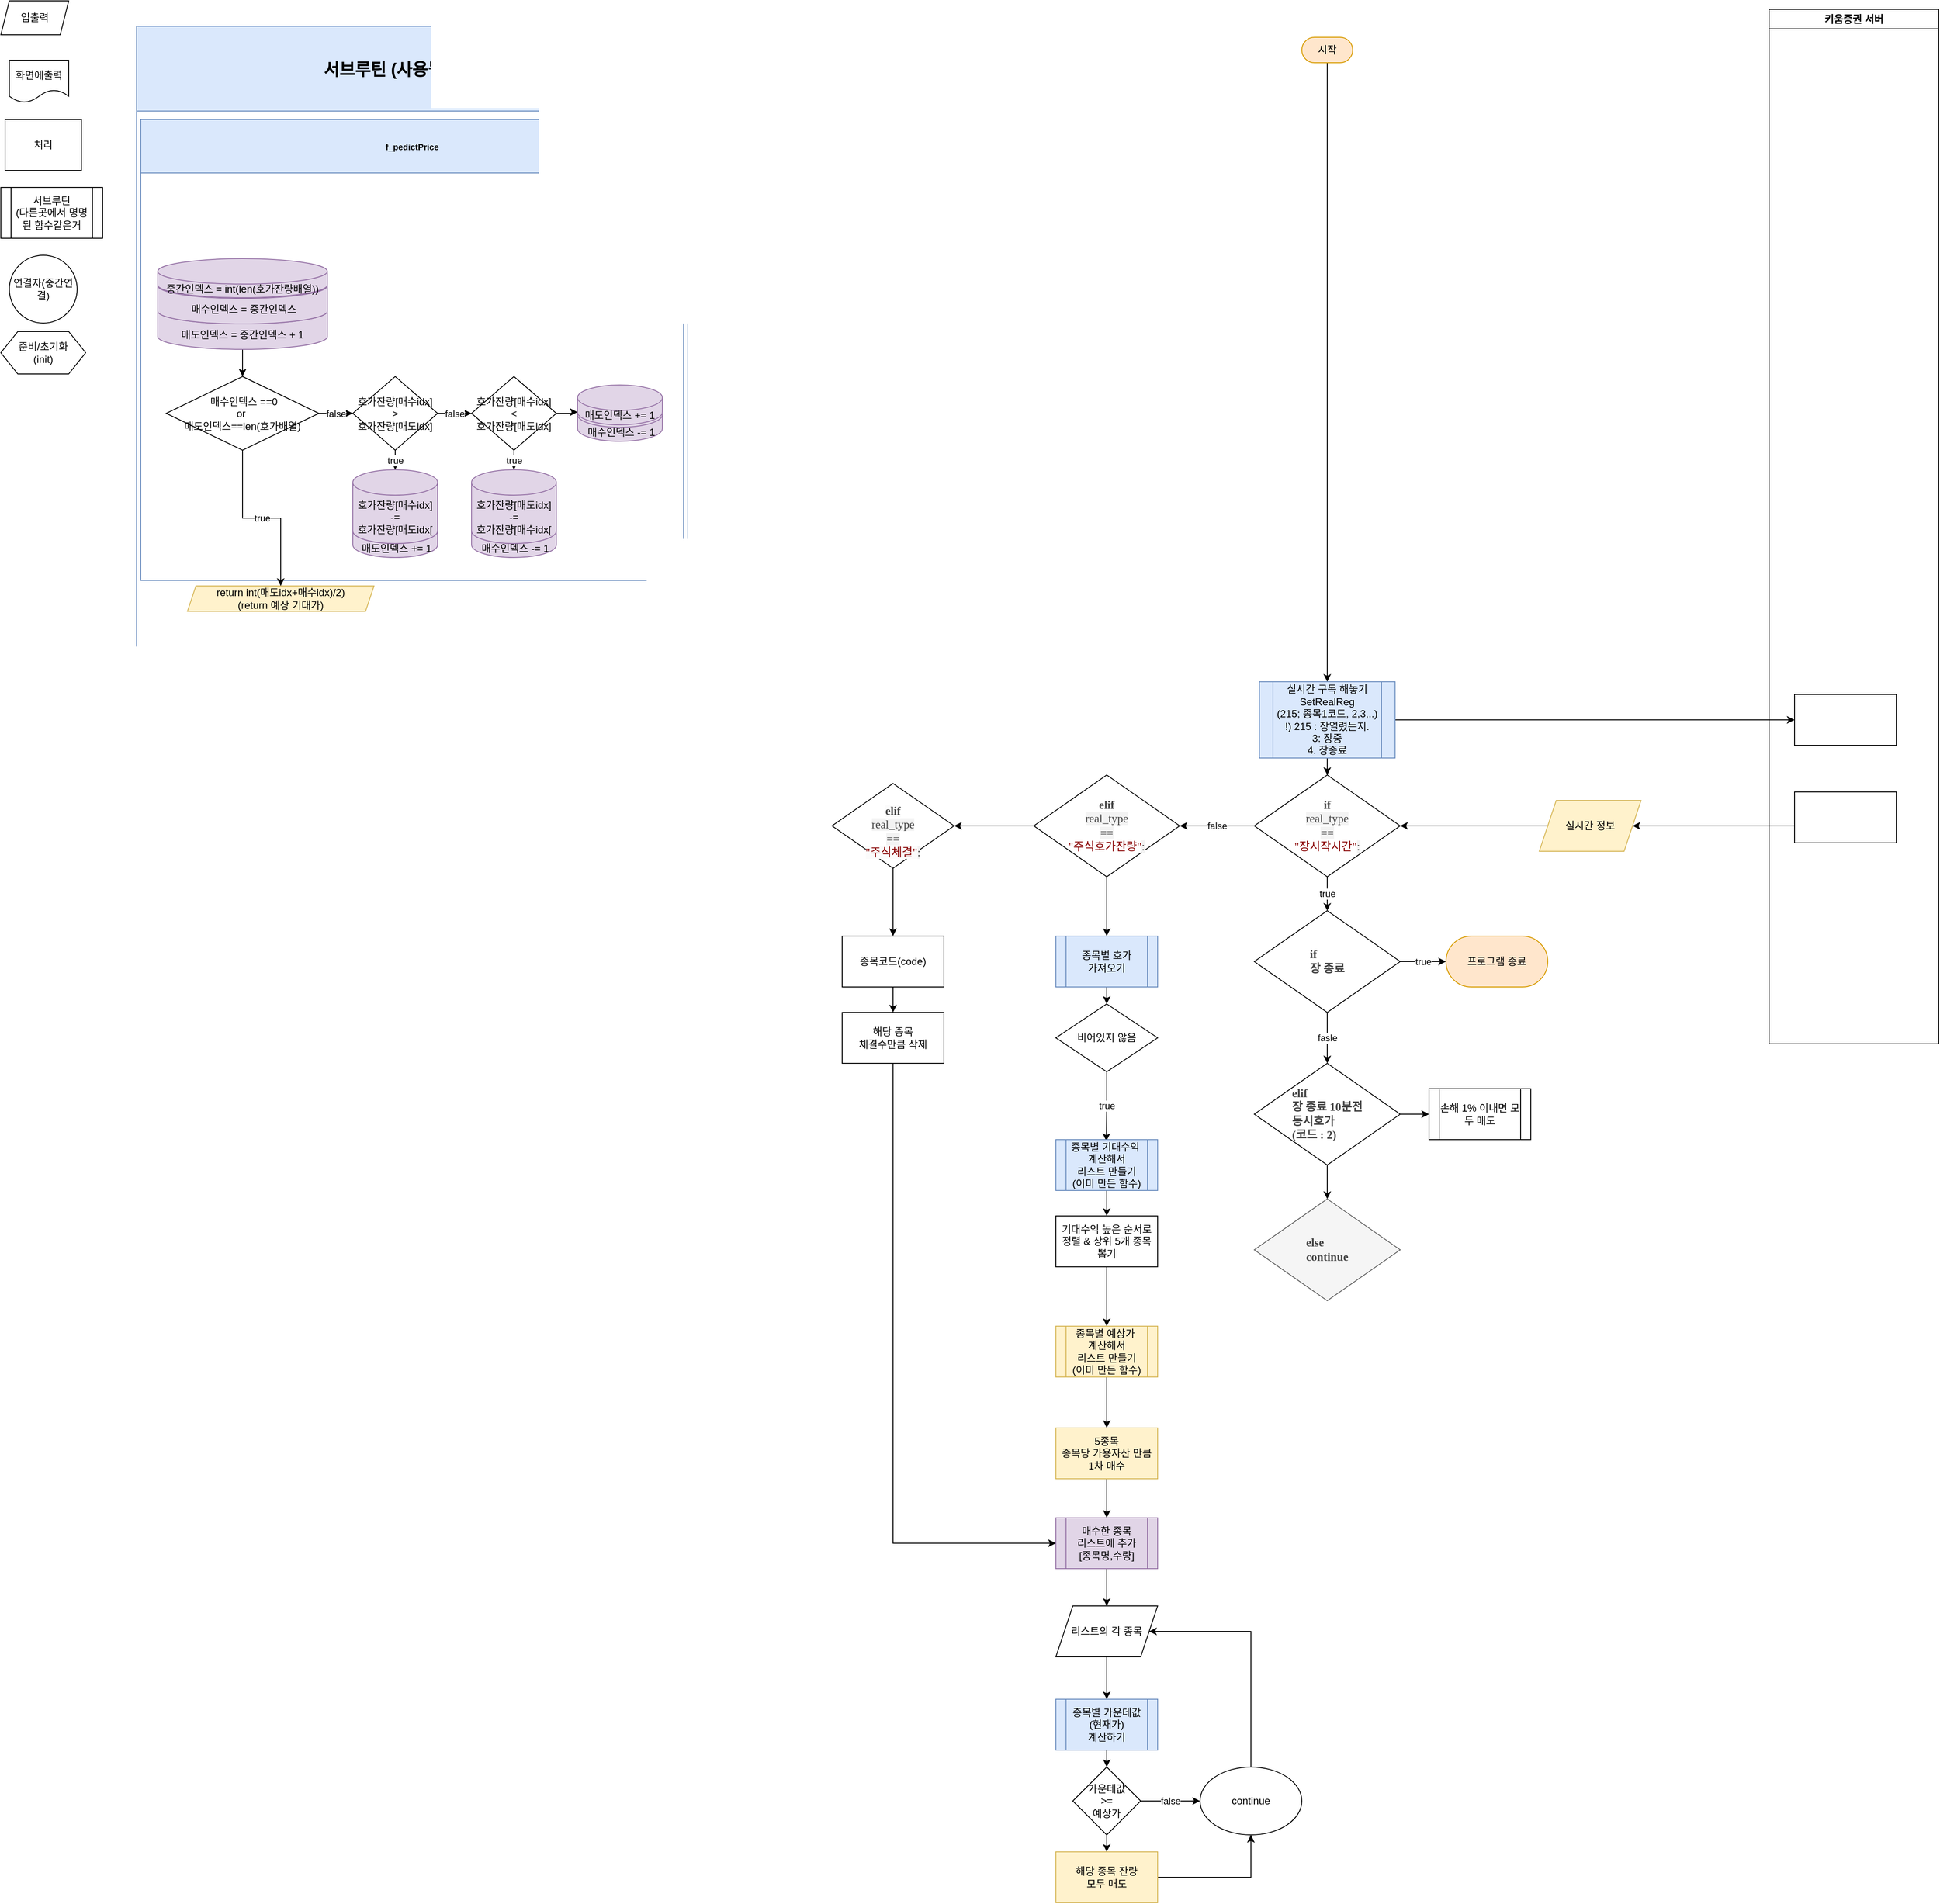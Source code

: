 <mxfile version="21.6.1" type="device">
  <diagram id="YGjR6Hj0XNhJJaSU7bKo" name="페이지-1">
    <mxGraphModel dx="2834" dy="-698" grid="1" gridSize="10" guides="1" tooltips="1" connect="1" arrows="1" fold="1" page="1" pageScale="1" pageWidth="827" pageHeight="1169" math="0" shadow="0">
      <root>
        <mxCell id="0" />
        <mxCell id="1" parent="0" />
        <mxCell id="ONEI5FyIC6HbMwGvxSEx-1" value="&lt;font style=&quot;font-size: 20px;&quot;&gt;서브루틴 (사용될 함수들)&lt;/font&gt;" style="swimlane;whiteSpace=wrap;html=1;startSize=100;fillColor=#dae8fc;strokeColor=#6c8ebf;" parent="1" vertex="1">
          <mxGeometry x="170" y="2390" width="650" height="910" as="geometry" />
        </mxCell>
        <mxCell id="ONEI5FyIC6HbMwGvxSEx-2" value="&lt;font style=&quot;font-size: 10px;&quot;&gt;f_pedictPrice&lt;/font&gt;" style="swimlane;whiteSpace=wrap;html=1;startSize=63;fillColor=#dae8fc;strokeColor=#6c8ebf;" parent="ONEI5FyIC6HbMwGvxSEx-1" vertex="1">
          <mxGeometry x="5" y="110" width="640" height="543.5" as="geometry" />
        </mxCell>
        <mxCell id="ONEI5FyIC6HbMwGvxSEx-3" value="&amp;nbsp;매수인덱스 -= 1" style="shape=cylinder3;whiteSpace=wrap;html=1;boundedLbl=1;backgroundOutline=1;size=15;fillColor=#e1d5e7;strokeColor=#9673a6;" parent="ONEI5FyIC6HbMwGvxSEx-2" vertex="1">
          <mxGeometry x="515" y="333" width="100" height="46.5" as="geometry" />
        </mxCell>
        <mxCell id="ONEI5FyIC6HbMwGvxSEx-4" value="&amp;nbsp;매도인덱스 += 1" style="shape=cylinder3;whiteSpace=wrap;html=1;boundedLbl=1;backgroundOutline=1;size=15;fillColor=#e1d5e7;strokeColor=#9673a6;" parent="ONEI5FyIC6HbMwGvxSEx-2" vertex="1">
          <mxGeometry x="250" y="470" width="100" height="46.5" as="geometry" />
        </mxCell>
        <mxCell id="ONEI5FyIC6HbMwGvxSEx-5" value="호가잔량[매수idx]&lt;br&gt;-=&lt;br&gt;호가잔량[매도idx[" style="shape=cylinder3;whiteSpace=wrap;html=1;boundedLbl=1;backgroundOutline=1;size=15;fillColor=#e1d5e7;strokeColor=#9673a6;" parent="ONEI5FyIC6HbMwGvxSEx-2" vertex="1">
          <mxGeometry x="250" y="413" width="100" height="87" as="geometry" />
        </mxCell>
        <mxCell id="ONEI5FyIC6HbMwGvxSEx-6" style="edgeStyle=orthogonalEdgeStyle;rounded=0;orthogonalLoop=1;jettySize=auto;html=1;" parent="ONEI5FyIC6HbMwGvxSEx-2" source="ONEI5FyIC6HbMwGvxSEx-7" edge="1">
          <mxGeometry relative="1" as="geometry">
            <mxPoint x="120.0" y="303" as="targetPoint" />
          </mxGeometry>
        </mxCell>
        <mxCell id="ONEI5FyIC6HbMwGvxSEx-7" value="매도인덱스 = 중간인덱스 + 1" style="shape=cylinder3;whiteSpace=wrap;html=1;boundedLbl=1;backgroundOutline=1;size=15;fillColor=#e1d5e7;strokeColor=#9673a6;" parent="ONEI5FyIC6HbMwGvxSEx-2" vertex="1">
          <mxGeometry x="20" y="211" width="200" height="60" as="geometry" />
        </mxCell>
        <mxCell id="ONEI5FyIC6HbMwGvxSEx-8" value="&amp;nbsp;매수인덱스 = 중간인덱스" style="shape=cylinder3;whiteSpace=wrap;html=1;boundedLbl=1;backgroundOutline=1;size=15;fillColor=#e1d5e7;strokeColor=#9673a6;" parent="ONEI5FyIC6HbMwGvxSEx-2" vertex="1">
          <mxGeometry x="20" y="181" width="200" height="60" as="geometry" />
        </mxCell>
        <mxCell id="ONEI5FyIC6HbMwGvxSEx-9" value="중간인덱스 = int(len(호가잔량배열))" style="shape=cylinder3;whiteSpace=wrap;html=1;boundedLbl=1;backgroundOutline=1;size=15;fillColor=#e1d5e7;strokeColor=#9673a6;" parent="ONEI5FyIC6HbMwGvxSEx-2" vertex="1">
          <mxGeometry x="20" y="164" width="200" height="46" as="geometry" />
        </mxCell>
        <mxCell id="ONEI5FyIC6HbMwGvxSEx-10" value="false" style="edgeStyle=orthogonalEdgeStyle;rounded=0;orthogonalLoop=1;jettySize=auto;html=1;" parent="ONEI5FyIC6HbMwGvxSEx-2" source="ONEI5FyIC6HbMwGvxSEx-11" target="ONEI5FyIC6HbMwGvxSEx-14" edge="1">
          <mxGeometry relative="1" as="geometry" />
        </mxCell>
        <mxCell id="ONEI5FyIC6HbMwGvxSEx-11" value="&amp;nbsp;매수인덱스 ==0&lt;br&gt;or&amp;nbsp;&lt;br&gt;매도인덱스==len(호가배열)" style="rhombus;whiteSpace=wrap;html=1;" parent="ONEI5FyIC6HbMwGvxSEx-2" vertex="1">
          <mxGeometry x="30" y="303" width="180" height="87" as="geometry" />
        </mxCell>
        <mxCell id="ONEI5FyIC6HbMwGvxSEx-12" value="true" style="edgeStyle=orthogonalEdgeStyle;rounded=0;orthogonalLoop=1;jettySize=auto;html=1;entryX=0.5;entryY=0;entryDx=0;entryDy=0;entryPerimeter=0;" parent="ONEI5FyIC6HbMwGvxSEx-2" target="ONEI5FyIC6HbMwGvxSEx-5" edge="1">
          <mxGeometry relative="1" as="geometry">
            <mxPoint x="300" y="390" as="sourcePoint" />
            <mxPoint x="300" y="483.5" as="targetPoint" />
          </mxGeometry>
        </mxCell>
        <mxCell id="ONEI5FyIC6HbMwGvxSEx-13" value="false" style="edgeStyle=orthogonalEdgeStyle;rounded=0;orthogonalLoop=1;jettySize=auto;html=1;entryX=0;entryY=0.5;entryDx=0;entryDy=0;" parent="ONEI5FyIC6HbMwGvxSEx-2" source="ONEI5FyIC6HbMwGvxSEx-14" target="ONEI5FyIC6HbMwGvxSEx-16" edge="1">
          <mxGeometry relative="1" as="geometry">
            <mxPoint x="380.044" y="346.538" as="targetPoint" />
          </mxGeometry>
        </mxCell>
        <mxCell id="ONEI5FyIC6HbMwGvxSEx-14" value="호가잔량[매수idx]&lt;br&gt;&amp;gt;&lt;br&gt;호가잔량[매도idx]" style="rhombus;whiteSpace=wrap;html=1;" parent="ONEI5FyIC6HbMwGvxSEx-2" vertex="1">
          <mxGeometry x="250" y="303" width="100" height="87" as="geometry" />
        </mxCell>
        <mxCell id="ONEI5FyIC6HbMwGvxSEx-15" value="true" style="edgeStyle=orthogonalEdgeStyle;rounded=0;orthogonalLoop=1;jettySize=auto;html=1;entryX=0.5;entryY=0;entryDx=0;entryDy=0;entryPerimeter=0;" parent="ONEI5FyIC6HbMwGvxSEx-2" source="ONEI5FyIC6HbMwGvxSEx-16" target="ONEI5FyIC6HbMwGvxSEx-18" edge="1">
          <mxGeometry relative="1" as="geometry" />
        </mxCell>
        <mxCell id="ONEI5FyIC6HbMwGvxSEx-16" value="호가잔량[매수idx]&lt;br&gt;&amp;lt;&lt;br&gt;호가잔량[매도idx]" style="rhombus;whiteSpace=wrap;html=1;" parent="ONEI5FyIC6HbMwGvxSEx-2" vertex="1">
          <mxGeometry x="390" y="303" width="100" height="87" as="geometry" />
        </mxCell>
        <mxCell id="ONEI5FyIC6HbMwGvxSEx-17" value="&amp;nbsp;매수인덱스 -= 1" style="shape=cylinder3;whiteSpace=wrap;html=1;boundedLbl=1;backgroundOutline=1;size=15;fillColor=#e1d5e7;strokeColor=#9673a6;" parent="ONEI5FyIC6HbMwGvxSEx-2" vertex="1">
          <mxGeometry x="390" y="470" width="100" height="46.5" as="geometry" />
        </mxCell>
        <mxCell id="ONEI5FyIC6HbMwGvxSEx-18" value="호가잔량[매도idx]&lt;br&gt;-=&lt;br&gt;호가잔량[매수idx[" style="shape=cylinder3;whiteSpace=wrap;html=1;boundedLbl=1;backgroundOutline=1;size=15;fillColor=#e1d5e7;strokeColor=#9673a6;" parent="ONEI5FyIC6HbMwGvxSEx-2" vertex="1">
          <mxGeometry x="390" y="413" width="100" height="87" as="geometry" />
        </mxCell>
        <mxCell id="ONEI5FyIC6HbMwGvxSEx-19" value="매도인덱스 += 1" style="shape=cylinder3;whiteSpace=wrap;html=1;boundedLbl=1;backgroundOutline=1;size=15;fillColor=#e1d5e7;strokeColor=#9673a6;" parent="ONEI5FyIC6HbMwGvxSEx-2" vertex="1">
          <mxGeometry x="515" y="313" width="100" height="47" as="geometry" />
        </mxCell>
        <mxCell id="ONEI5FyIC6HbMwGvxSEx-20" style="edgeStyle=orthogonalEdgeStyle;rounded=0;orthogonalLoop=1;jettySize=auto;html=1;entryX=0;entryY=1;entryDx=0;entryDy=-15;entryPerimeter=0;" parent="ONEI5FyIC6HbMwGvxSEx-2" source="ONEI5FyIC6HbMwGvxSEx-16" target="ONEI5FyIC6HbMwGvxSEx-19" edge="1">
          <mxGeometry relative="1" as="geometry" />
        </mxCell>
        <mxCell id="ONEI5FyIC6HbMwGvxSEx-21" value="return&amp;nbsp;int(매도idx+매수idx)/2)&lt;br&gt;(return 예상 기대가)" style="shape=parallelogram;perimeter=parallelogramPerimeter;whiteSpace=wrap;html=1;fixedSize=1;size=10;fillColor=#fff2cc;strokeColor=#d6b656;" parent="ONEI5FyIC6HbMwGvxSEx-1" vertex="1">
          <mxGeometry x="60" y="660" width="220" height="30" as="geometry" />
        </mxCell>
        <mxCell id="ONEI5FyIC6HbMwGvxSEx-22" value="true" style="edgeStyle=orthogonalEdgeStyle;rounded=0;orthogonalLoop=1;jettySize=auto;html=1;" parent="ONEI5FyIC6HbMwGvxSEx-1" source="ONEI5FyIC6HbMwGvxSEx-11" target="ONEI5FyIC6HbMwGvxSEx-21" edge="1">
          <mxGeometry relative="1" as="geometry">
            <mxPoint x="170.0" y="743" as="targetPoint" />
          </mxGeometry>
        </mxCell>
        <mxCell id="ONEI5FyIC6HbMwGvxSEx-23" value="입출력" style="shape=parallelogram;perimeter=parallelogramPerimeter;whiteSpace=wrap;html=1;fixedSize=1;size=10;" parent="1" vertex="1">
          <mxGeometry x="10" y="2360" width="80" height="40" as="geometry" />
        </mxCell>
        <mxCell id="ONEI5FyIC6HbMwGvxSEx-24" value="화면에출력" style="shape=document;whiteSpace=wrap;html=1;boundedLbl=1;" parent="1" vertex="1">
          <mxGeometry x="20" y="2430" width="70" height="50" as="geometry" />
        </mxCell>
        <mxCell id="ONEI5FyIC6HbMwGvxSEx-25" value="처리" style="rounded=0;whiteSpace=wrap;html=1;" parent="1" vertex="1">
          <mxGeometry x="15" y="2500" width="90" height="60" as="geometry" />
        </mxCell>
        <mxCell id="ONEI5FyIC6HbMwGvxSEx-26" value="서브루틴&lt;br&gt;(다른곳에서 명명된 함수같은거" style="shape=process;whiteSpace=wrap;html=1;backgroundOutline=1;" parent="1" vertex="1">
          <mxGeometry x="10" y="2580" width="120" height="60" as="geometry" />
        </mxCell>
        <mxCell id="ONEI5FyIC6HbMwGvxSEx-27" value="연결자(중간연결)" style="ellipse;whiteSpace=wrap;html=1;aspect=fixed;" parent="1" vertex="1">
          <mxGeometry x="20" y="2660" width="80" height="80" as="geometry" />
        </mxCell>
        <mxCell id="ONEI5FyIC6HbMwGvxSEx-28" value="준비/초기화&lt;br&gt;(init)" style="shape=hexagon;perimeter=hexagonPerimeter2;whiteSpace=wrap;html=1;fixedSize=1;" parent="1" vertex="1">
          <mxGeometry x="10" y="2750" width="100" height="50" as="geometry" />
        </mxCell>
        <mxCell id="zDKP9dz1NQDqdbnWFTVg-3" style="edgeStyle=orthogonalEdgeStyle;rounded=0;orthogonalLoop=1;jettySize=auto;html=1;entryX=0.5;entryY=0;entryDx=0;entryDy=0;" parent="1" source="ONEI5FyIC6HbMwGvxSEx-31" target="ONEI5FyIC6HbMwGvxSEx-58" edge="1">
          <mxGeometry relative="1" as="geometry" />
        </mxCell>
        <mxCell id="ONEI5FyIC6HbMwGvxSEx-31" value="시작" style="rounded=1;whiteSpace=wrap;html=1;arcSize=50;fillColor=#ffe6cc;strokeColor=#d79b00;" parent="1" vertex="1">
          <mxGeometry x="1544" y="2403" width="60" height="30" as="geometry" />
        </mxCell>
        <mxCell id="ONEI5FyIC6HbMwGvxSEx-56" style="edgeStyle=orthogonalEdgeStyle;rounded=0;orthogonalLoop=1;jettySize=auto;html=1;entryX=0.5;entryY=0;entryDx=0;entryDy=0;" parent="1" source="ONEI5FyIC6HbMwGvxSEx-58" target="ONEI5FyIC6HbMwGvxSEx-61" edge="1">
          <mxGeometry relative="1" as="geometry" />
        </mxCell>
        <mxCell id="ONEI5FyIC6HbMwGvxSEx-57" style="edgeStyle=orthogonalEdgeStyle;rounded=0;orthogonalLoop=1;jettySize=auto;html=1;entryX=0;entryY=0.5;entryDx=0;entryDy=0;" parent="1" source="ONEI5FyIC6HbMwGvxSEx-58" target="ONEI5FyIC6HbMwGvxSEx-66" edge="1">
          <mxGeometry relative="1" as="geometry" />
        </mxCell>
        <mxCell id="ONEI5FyIC6HbMwGvxSEx-58" value="실시간 구독 해놓기&lt;br&gt;SetRealReg&lt;br&gt;(215; 종목1코드, 2,3,..)&lt;br&gt;!) 215 : 장열렸는지.&lt;br&gt;3: 장중&lt;br&gt;4. 장종료" style="shape=process;whiteSpace=wrap;html=1;backgroundOutline=1;fillColor=#dae8fc;strokeColor=#6c8ebf;" parent="1" vertex="1">
          <mxGeometry x="1494" y="3163" width="160" height="90" as="geometry" />
        </mxCell>
        <mxCell id="ONEI5FyIC6HbMwGvxSEx-59" value="false" style="edgeStyle=orthogonalEdgeStyle;rounded=0;orthogonalLoop=1;jettySize=auto;html=1;" parent="1" source="ONEI5FyIC6HbMwGvxSEx-61" target="ONEI5FyIC6HbMwGvxSEx-64" edge="1">
          <mxGeometry relative="1" as="geometry">
            <mxPoint x="1574" y="3453" as="targetPoint" />
          </mxGeometry>
        </mxCell>
        <mxCell id="ONEI5FyIC6HbMwGvxSEx-60" value="true" style="edgeStyle=orthogonalEdgeStyle;rounded=0;orthogonalLoop=1;jettySize=auto;html=1;" parent="1" source="ONEI5FyIC6HbMwGvxSEx-61" target="ONEI5FyIC6HbMwGvxSEx-79" edge="1">
          <mxGeometry relative="1" as="geometry">
            <mxPoint x="1574.0" y="3463" as="targetPoint" />
          </mxGeometry>
        </mxCell>
        <mxCell id="ONEI5FyIC6HbMwGvxSEx-61" value=" &lt;span style=&quot;box-sizing: border-box; font-size: 13.6px; font-weight: 700; color: rgb(68, 68, 68); font-family: &amp;quot;SF Mono&amp;quot;, Consolas, Menlo; font-variant-ligatures: common-ligatures; text-align: start;&quot; class=&quot;hljs-keyword&quot;&gt;if&lt;/span&gt;&lt;span style=&quot;color: rgb(68, 68, 68); font-family: &amp;quot;SF Mono&amp;quot;, Consolas, Menlo; font-size: 13.6px; font-variant-ligatures: common-ligatures; text-align: start; background-color: rgb(243, 243, 243);&quot;&gt; &lt;br&gt;real_type &lt;br&gt;== &lt;br&gt;&lt;/span&gt;&lt;span style=&quot;box-sizing: border-box; font-size: 13.6px; color: rgb(136, 0, 0); font-family: &amp;quot;SF Mono&amp;quot;, Consolas, Menlo; font-variant-ligatures: common-ligatures; text-align: start;&quot; class=&quot;hljs-string&quot;&gt;&quot;장시작시간&quot;&lt;/span&gt;&lt;span style=&quot;color: rgb(68, 68, 68); font-family: &amp;quot;SF Mono&amp;quot;, Consolas, Menlo; font-size: 13.6px; font-variant-ligatures: common-ligatures; text-align: start; background-color: rgb(243, 243, 243);&quot;&gt;:&lt;/span&gt;" style="rhombus;whiteSpace=wrap;html=1;" parent="1" vertex="1">
          <mxGeometry x="1488" y="3273" width="172" height="120" as="geometry" />
        </mxCell>
        <mxCell id="ONEI5FyIC6HbMwGvxSEx-62" style="edgeStyle=orthogonalEdgeStyle;rounded=0;orthogonalLoop=1;jettySize=auto;html=1;" parent="1" source="ONEI5FyIC6HbMwGvxSEx-64" target="ONEI5FyIC6HbMwGvxSEx-72" edge="1">
          <mxGeometry relative="1" as="geometry">
            <mxPoint x="1314.0" y="3463" as="targetPoint" />
          </mxGeometry>
        </mxCell>
        <mxCell id="ONEI5FyIC6HbMwGvxSEx-63" value="" style="edgeStyle=orthogonalEdgeStyle;rounded=0;orthogonalLoop=1;jettySize=auto;html=1;" parent="1" source="ONEI5FyIC6HbMwGvxSEx-64" target="ONEI5FyIC6HbMwGvxSEx-93" edge="1">
          <mxGeometry relative="1" as="geometry" />
        </mxCell>
        <mxCell id="ONEI5FyIC6HbMwGvxSEx-64" value=" &lt;span style=&quot;box-sizing: border-box; font-size: 13.6px; font-weight: 700; color: rgb(68, 68, 68); font-family: &amp;quot;SF Mono&amp;quot;, Consolas, Menlo; font-variant-ligatures: common-ligatures; text-align: start;&quot; class=&quot;hljs-keyword&quot;&gt;elif&lt;/span&gt;&lt;span style=&quot;color: rgb(68, 68, 68); font-family: &amp;quot;SF Mono&amp;quot;, Consolas, Menlo; font-size: 13.6px; font-variant-ligatures: common-ligatures; text-align: start; background-color: rgb(243, 243, 243);&quot;&gt; &lt;br&gt;real_type &lt;br&gt;== &lt;br&gt;&lt;/span&gt;&lt;span style=&quot;box-sizing: border-box; font-size: 13.6px; color: rgb(136, 0, 0); font-family: &amp;quot;SF Mono&amp;quot;, Consolas, Menlo; font-variant-ligatures: common-ligatures; text-align: start;&quot; class=&quot;hljs-string&quot;&gt;&quot;주식호가잔량&quot;&lt;/span&gt;&lt;span style=&quot;color: rgb(68, 68, 68); font-family: &amp;quot;SF Mono&amp;quot;, Consolas, Menlo; font-size: 13.6px; font-variant-ligatures: common-ligatures; text-align: start; background-color: rgb(243, 243, 243);&quot;&gt;:&lt;/span&gt;" style="rhombus;whiteSpace=wrap;html=1;" parent="1" vertex="1">
          <mxGeometry x="1228" y="3273" width="172" height="120" as="geometry" />
        </mxCell>
        <mxCell id="ONEI5FyIC6HbMwGvxSEx-65" value="키움증권 서버" style="swimlane;whiteSpace=wrap;html=1;" parent="1" vertex="1">
          <mxGeometry x="2095" y="2370" width="200" height="1220" as="geometry" />
        </mxCell>
        <mxCell id="ONEI5FyIC6HbMwGvxSEx-66" value="" style="rounded=0;whiteSpace=wrap;html=1;" parent="ONEI5FyIC6HbMwGvxSEx-65" vertex="1">
          <mxGeometry x="30" y="808" width="120" height="60" as="geometry" />
        </mxCell>
        <mxCell id="ONEI5FyIC6HbMwGvxSEx-67" value="" style="rounded=0;whiteSpace=wrap;html=1;" parent="ONEI5FyIC6HbMwGvxSEx-65" vertex="1">
          <mxGeometry x="30" y="923" width="120" height="60" as="geometry" />
        </mxCell>
        <mxCell id="ONEI5FyIC6HbMwGvxSEx-68" style="edgeStyle=orthogonalEdgeStyle;rounded=0;orthogonalLoop=1;jettySize=auto;html=1;" parent="1" source="ONEI5FyIC6HbMwGvxSEx-69" target="ONEI5FyIC6HbMwGvxSEx-61" edge="1">
          <mxGeometry relative="1" as="geometry" />
        </mxCell>
        <mxCell id="ONEI5FyIC6HbMwGvxSEx-69" value="실시간 정보" style="shape=parallelogram;perimeter=parallelogramPerimeter;whiteSpace=wrap;html=1;fixedSize=1;fillColor=#fff2cc;strokeColor=#d6b656;" parent="1" vertex="1">
          <mxGeometry x="1824" y="3303" width="120" height="60" as="geometry" />
        </mxCell>
        <mxCell id="ONEI5FyIC6HbMwGvxSEx-70" style="edgeStyle=orthogonalEdgeStyle;rounded=0;orthogonalLoop=1;jettySize=auto;html=1;entryX=1;entryY=0.5;entryDx=0;entryDy=0;" parent="1" source="ONEI5FyIC6HbMwGvxSEx-67" target="ONEI5FyIC6HbMwGvxSEx-69" edge="1">
          <mxGeometry relative="1" as="geometry">
            <Array as="points">
              <mxPoint x="1984" y="3333" />
              <mxPoint x="1984" y="3333" />
            </Array>
          </mxGeometry>
        </mxCell>
        <mxCell id="ONEI5FyIC6HbMwGvxSEx-71" style="edgeStyle=orthogonalEdgeStyle;rounded=0;orthogonalLoop=1;jettySize=auto;html=1;" parent="1" source="ONEI5FyIC6HbMwGvxSEx-72" target="ONEI5FyIC6HbMwGvxSEx-74" edge="1">
          <mxGeometry relative="1" as="geometry">
            <mxPoint x="1314.0" y="3573" as="targetPoint" />
          </mxGeometry>
        </mxCell>
        <mxCell id="ONEI5FyIC6HbMwGvxSEx-72" value="종목별 호가 &lt;br&gt;가져오기" style="shape=process;whiteSpace=wrap;html=1;backgroundOutline=1;fillColor=#dae8fc;strokeColor=#6c8ebf;" parent="1" vertex="1">
          <mxGeometry x="1254" y="3463" width="120" height="60" as="geometry" />
        </mxCell>
        <mxCell id="ONEI5FyIC6HbMwGvxSEx-73" value="true" style="edgeStyle=orthogonalEdgeStyle;rounded=0;orthogonalLoop=1;jettySize=auto;html=1;entryX=0.496;entryY=0.03;entryDx=0;entryDy=0;entryPerimeter=0;" parent="1" source="ONEI5FyIC6HbMwGvxSEx-74" target="ONEI5FyIC6HbMwGvxSEx-76" edge="1">
          <mxGeometry relative="1" as="geometry">
            <mxPoint x="1314" y="3693" as="targetPoint" />
          </mxGeometry>
        </mxCell>
        <mxCell id="ONEI5FyIC6HbMwGvxSEx-74" value="비어있지 않음" style="rhombus;whiteSpace=wrap;html=1;" parent="1" vertex="1">
          <mxGeometry x="1254" y="3543" width="120" height="80" as="geometry" />
        </mxCell>
        <mxCell id="ONEI5FyIC6HbMwGvxSEx-75" value="" style="edgeStyle=orthogonalEdgeStyle;rounded=0;orthogonalLoop=1;jettySize=auto;html=1;" parent="1" source="ONEI5FyIC6HbMwGvxSEx-76" target="ONEI5FyIC6HbMwGvxSEx-85" edge="1">
          <mxGeometry relative="1" as="geometry" />
        </mxCell>
        <mxCell id="ONEI5FyIC6HbMwGvxSEx-76" value="종목별 기대수익&amp;nbsp;&lt;br&gt;계산해서&lt;br&gt;리스트 만들기&lt;br&gt;(이미 만든 함수)" style="shape=process;whiteSpace=wrap;html=1;backgroundOutline=1;fillColor=#dae8fc;strokeColor=#6c8ebf;" parent="1" vertex="1">
          <mxGeometry x="1254" y="3703" width="120" height="60" as="geometry" />
        </mxCell>
        <mxCell id="ONEI5FyIC6HbMwGvxSEx-77" value="fasle" style="edgeStyle=orthogonalEdgeStyle;rounded=0;orthogonalLoop=1;jettySize=auto;html=1;entryX=0.5;entryY=0;entryDx=0;entryDy=0;" parent="1" source="ONEI5FyIC6HbMwGvxSEx-79" target="ONEI5FyIC6HbMwGvxSEx-82" edge="1">
          <mxGeometry x="-0.01" relative="1" as="geometry">
            <mxPoint x="1574.0" y="3603" as="targetPoint" />
            <mxPoint as="offset" />
          </mxGeometry>
        </mxCell>
        <mxCell id="ONEI5FyIC6HbMwGvxSEx-78" value="true" style="edgeStyle=orthogonalEdgeStyle;rounded=0;orthogonalLoop=1;jettySize=auto;html=1;" parent="1" source="ONEI5FyIC6HbMwGvxSEx-79" target="ONEI5FyIC6HbMwGvxSEx-105" edge="1">
          <mxGeometry relative="1" as="geometry">
            <mxPoint x="1694" y="3493.029" as="targetPoint" />
          </mxGeometry>
        </mxCell>
        <mxCell id="ONEI5FyIC6HbMwGvxSEx-79" value="&lt;div style=&quot;text-align: start;&quot;&gt;&lt;span style=&quot;background-color: initial; font-size: 13.6px; font-variant-ligatures: common-ligatures;&quot;&gt;&lt;font face=&quot;SF Mono, Consolas, Menlo&quot; color=&quot;#444444&quot;&gt;&lt;b&gt;if&lt;/b&gt;&lt;/font&gt;&lt;/span&gt;&lt;/div&gt;&lt;div style=&quot;text-align: start;&quot;&gt;&lt;span style=&quot;background-color: initial; font-size: 13.6px; font-variant-ligatures: common-ligatures;&quot;&gt;&lt;font face=&quot;SF Mono, Consolas, Menlo&quot; color=&quot;#444444&quot;&gt;&lt;b&gt;장 종료&lt;/b&gt;&lt;/font&gt;&lt;/span&gt;&lt;/div&gt;" style="rhombus;whiteSpace=wrap;html=1;" parent="1" vertex="1">
          <mxGeometry x="1488" y="3433" width="172" height="120" as="geometry" />
        </mxCell>
        <mxCell id="ONEI5FyIC6HbMwGvxSEx-80" value="" style="edgeStyle=orthogonalEdgeStyle;rounded=0;orthogonalLoop=1;jettySize=auto;html=1;" parent="1" source="ONEI5FyIC6HbMwGvxSEx-82" target="ONEI5FyIC6HbMwGvxSEx-83" edge="1">
          <mxGeometry relative="1" as="geometry" />
        </mxCell>
        <mxCell id="ONEI5FyIC6HbMwGvxSEx-81" style="edgeStyle=orthogonalEdgeStyle;rounded=0;orthogonalLoop=1;jettySize=auto;html=1;entryX=0.5;entryY=0;entryDx=0;entryDy=0;" parent="1" source="ONEI5FyIC6HbMwGvxSEx-82" target="ONEI5FyIC6HbMwGvxSEx-110" edge="1">
          <mxGeometry relative="1" as="geometry" />
        </mxCell>
        <mxCell id="ONEI5FyIC6HbMwGvxSEx-82" value="&lt;div style=&quot;text-align: start;&quot;&gt;&lt;font face=&quot;SF Mono, Consolas, Menlo&quot; color=&quot;#444444&quot;&gt;&lt;span style=&quot;font-size: 13.6px; font-variant-ligatures: common-ligatures;&quot;&gt;&lt;b&gt;elif&lt;/b&gt;&lt;/span&gt;&lt;/font&gt;&lt;/div&gt;&lt;div style=&quot;text-align: start;&quot;&gt;&lt;span style=&quot;background-color: initial; font-size: 13.6px; font-variant-ligatures: common-ligatures;&quot;&gt;&lt;font face=&quot;SF Mono, Consolas, Menlo&quot; color=&quot;#444444&quot;&gt;&lt;b&gt;장 종료 10분전&lt;/b&gt;&lt;/font&gt;&lt;/span&gt;&lt;/div&gt;&lt;div style=&quot;text-align: start;&quot;&gt;&lt;span style=&quot;background-color: initial; font-size: 13.6px; font-variant-ligatures: common-ligatures;&quot;&gt;&lt;font face=&quot;SF Mono, Consolas, Menlo&quot; color=&quot;#444444&quot;&gt;&lt;b&gt;동시호가&lt;/b&gt;&lt;/font&gt;&lt;/span&gt;&lt;/div&gt;&lt;div style=&quot;text-align: start;&quot;&gt;&lt;span style=&quot;background-color: initial; font-size: 13.6px; font-variant-ligatures: common-ligatures;&quot;&gt;&lt;font face=&quot;SF Mono, Consolas, Menlo&quot; color=&quot;#444444&quot;&gt;&lt;b&gt;(코드 : 2)&lt;/b&gt;&lt;/font&gt;&lt;/span&gt;&lt;/div&gt;" style="rhombus;whiteSpace=wrap;html=1;" parent="1" vertex="1">
          <mxGeometry x="1488" y="3613" width="172" height="120" as="geometry" />
        </mxCell>
        <mxCell id="ONEI5FyIC6HbMwGvxSEx-83" value="손해 1% 이내면 모두 매도" style="shape=process;whiteSpace=wrap;html=1;backgroundOutline=1;" parent="1" vertex="1">
          <mxGeometry x="1694" y="3643" width="120" height="60" as="geometry" />
        </mxCell>
        <mxCell id="ONEI5FyIC6HbMwGvxSEx-84" style="edgeStyle=orthogonalEdgeStyle;rounded=0;orthogonalLoop=1;jettySize=auto;html=1;entryX=0.5;entryY=0;entryDx=0;entryDy=0;" parent="1" source="ONEI5FyIC6HbMwGvxSEx-85" target="ONEI5FyIC6HbMwGvxSEx-87" edge="1">
          <mxGeometry relative="1" as="geometry">
            <mxPoint x="1054" y="3713" as="targetPoint" />
            <Array as="points" />
          </mxGeometry>
        </mxCell>
        <mxCell id="ONEI5FyIC6HbMwGvxSEx-85" value="기대수익 높은 순서로&lt;br&gt;정렬 &amp;amp; 상위 5개 종목 뽑기" style="whiteSpace=wrap;html=1;" parent="1" vertex="1">
          <mxGeometry x="1254" y="3793" width="120" height="60" as="geometry" />
        </mxCell>
        <mxCell id="ONEI5FyIC6HbMwGvxSEx-86" style="edgeStyle=orthogonalEdgeStyle;rounded=0;orthogonalLoop=1;jettySize=auto;html=1;entryX=0.5;entryY=0;entryDx=0;entryDy=0;" parent="1" source="ONEI5FyIC6HbMwGvxSEx-87" target="ONEI5FyIC6HbMwGvxSEx-89" edge="1">
          <mxGeometry relative="1" as="geometry">
            <mxPoint x="1014" y="3643" as="targetPoint" />
            <Array as="points" />
          </mxGeometry>
        </mxCell>
        <mxCell id="ONEI5FyIC6HbMwGvxSEx-87" value="종목별 예상가&amp;nbsp;&lt;br&gt;계산해서&lt;br&gt;리스트 만들기&lt;br&gt;(이미 만든 함수)" style="shape=process;whiteSpace=wrap;html=1;backgroundOutline=1;fillColor=#fff2cc;strokeColor=#d6b656;" parent="1" vertex="1">
          <mxGeometry x="1254" y="3923" width="120" height="60" as="geometry" />
        </mxCell>
        <mxCell id="ONEI5FyIC6HbMwGvxSEx-88" style="edgeStyle=orthogonalEdgeStyle;rounded=0;orthogonalLoop=1;jettySize=auto;html=1;entryX=0.5;entryY=0;entryDx=0;entryDy=0;" parent="1" source="ONEI5FyIC6HbMwGvxSEx-89" target="ONEI5FyIC6HbMwGvxSEx-91" edge="1">
          <mxGeometry relative="1" as="geometry">
            <mxPoint x="1004" y="3533" as="targetPoint" />
          </mxGeometry>
        </mxCell>
        <mxCell id="ONEI5FyIC6HbMwGvxSEx-89" value="5종목&lt;br&gt;종목당 가용자산 만큼&lt;br&gt;1차 매수" style="rounded=0;whiteSpace=wrap;html=1;fillColor=#fff2cc;strokeColor=#d6b656;" parent="1" vertex="1">
          <mxGeometry x="1254" y="4043" width="120" height="60" as="geometry" />
        </mxCell>
        <mxCell id="ONEI5FyIC6HbMwGvxSEx-90" style="edgeStyle=orthogonalEdgeStyle;rounded=0;orthogonalLoop=1;jettySize=auto;html=1;" parent="1" source="ONEI5FyIC6HbMwGvxSEx-91" target="ONEI5FyIC6HbMwGvxSEx-107" edge="1">
          <mxGeometry relative="1" as="geometry">
            <mxPoint x="1314.0" y="4273" as="targetPoint" />
          </mxGeometry>
        </mxCell>
        <mxCell id="ONEI5FyIC6HbMwGvxSEx-91" value="매수한 종목 &lt;br&gt;리스트에 추가&lt;br&gt;[종목명,수량]" style="shape=process;whiteSpace=wrap;html=1;backgroundOutline=1;fillColor=#e1d5e7;strokeColor=#9673a6;" parent="1" vertex="1">
          <mxGeometry x="1254" y="4149" width="120" height="60" as="geometry" />
        </mxCell>
        <mxCell id="ONEI5FyIC6HbMwGvxSEx-92" style="edgeStyle=orthogonalEdgeStyle;rounded=0;orthogonalLoop=1;jettySize=auto;html=1;" parent="1" source="ONEI5FyIC6HbMwGvxSEx-93" edge="1">
          <mxGeometry relative="1" as="geometry">
            <mxPoint x="1062" y="3463" as="targetPoint" />
          </mxGeometry>
        </mxCell>
        <mxCell id="ONEI5FyIC6HbMwGvxSEx-93" value="&lt;br&gt;&lt;span style=&quot;border-color: var(--border-color); font-style: normal; font-variant-caps: normal; letter-spacing: normal; orphans: 2; text-indent: 0px; text-transform: none; widows: 2; word-spacing: 0px; -webkit-text-stroke-width: 0px; background-color: rgb(251, 251, 251); text-decoration-thickness: initial; text-decoration-style: initial; text-decoration-color: initial; box-sizing: border-box; font-size: 13.6px; font-weight: 700; color: rgb(68, 68, 68); font-family: &amp;quot;SF Mono&amp;quot;, Consolas, Menlo; font-variant-ligatures: common-ligatures; text-align: start;&quot; class=&quot;hljs-keyword&quot;&gt;elif&lt;/span&gt;&lt;span style=&quot;border-color: var(--border-color); font-style: normal; font-variant-caps: normal; font-weight: 400; letter-spacing: normal; orphans: 2; text-indent: 0px; text-transform: none; widows: 2; word-spacing: 0px; -webkit-text-stroke-width: 0px; text-decoration-thickness: initial; text-decoration-style: initial; text-decoration-color: initial; color: rgb(68, 68, 68); font-family: &amp;quot;SF Mono&amp;quot;, Consolas, Menlo; font-size: 13.6px; font-variant-ligatures: common-ligatures; text-align: start; background-color: rgb(243, 243, 243);&quot;&gt;&lt;br style=&quot;border-color: var(--border-color);&quot;&gt;real_type&lt;br style=&quot;border-color: var(--border-color);&quot;&gt;==&lt;br style=&quot;border-color: var(--border-color);&quot;&gt;&lt;/span&gt;&lt;span style=&quot;border-color: var(--border-color); font-style: normal; font-variant-caps: normal; font-weight: 400; letter-spacing: normal; orphans: 2; text-indent: 0px; text-transform: none; widows: 2; word-spacing: 0px; -webkit-text-stroke-width: 0px; background-color: rgb(251, 251, 251); text-decoration-thickness: initial; text-decoration-style: initial; text-decoration-color: initial; box-sizing: border-box; font-size: 13.6px; color: rgb(136, 0, 0); font-family: &amp;quot;SF Mono&amp;quot;, Consolas, Menlo; font-variant-ligatures: common-ligatures; text-align: start;&quot; class=&quot;hljs-string&quot;&gt;&quot;주식체결&quot;&lt;/span&gt;&lt;span style=&quot;border-color: var(--border-color); font-style: normal; font-variant-caps: normal; font-weight: 400; letter-spacing: normal; orphans: 2; text-indent: 0px; text-transform: none; widows: 2; word-spacing: 0px; -webkit-text-stroke-width: 0px; text-decoration-thickness: initial; text-decoration-style: initial; text-decoration-color: initial; color: rgb(68, 68, 68); font-family: &amp;quot;SF Mono&amp;quot;, Consolas, Menlo; font-size: 13.6px; font-variant-ligatures: common-ligatures; text-align: start; background-color: rgb(243, 243, 243);&quot;&gt;:&lt;/span&gt;&lt;br&gt;" style="rhombus;whiteSpace=wrap;html=1;" parent="1" vertex="1">
          <mxGeometry x="990" y="3283" width="144" height="100" as="geometry" />
        </mxCell>
        <mxCell id="ONEI5FyIC6HbMwGvxSEx-94" style="edgeStyle=orthogonalEdgeStyle;rounded=0;orthogonalLoop=1;jettySize=auto;html=1;entryX=0.5;entryY=0;entryDx=0;entryDy=0;" parent="1" source="ONEI5FyIC6HbMwGvxSEx-95" target="ONEI5FyIC6HbMwGvxSEx-97" edge="1">
          <mxGeometry relative="1" as="geometry">
            <mxPoint x="1062" y="3623.0" as="targetPoint" />
          </mxGeometry>
        </mxCell>
        <mxCell id="ONEI5FyIC6HbMwGvxSEx-95" value="종목코드(code)" style="rounded=0;whiteSpace=wrap;html=1;" parent="1" vertex="1">
          <mxGeometry x="1002" y="3463" width="120" height="60" as="geometry" />
        </mxCell>
        <mxCell id="ONEI5FyIC6HbMwGvxSEx-96" style="edgeStyle=orthogonalEdgeStyle;rounded=0;orthogonalLoop=1;jettySize=auto;html=1;entryX=0;entryY=0.5;entryDx=0;entryDy=0;" parent="1" source="ONEI5FyIC6HbMwGvxSEx-97" target="ONEI5FyIC6HbMwGvxSEx-91" edge="1">
          <mxGeometry relative="1" as="geometry">
            <Array as="points">
              <mxPoint x="1062" y="4179" />
            </Array>
          </mxGeometry>
        </mxCell>
        <mxCell id="ONEI5FyIC6HbMwGvxSEx-97" value="해당 종목&lt;br&gt;체결수만큼 삭제" style="rounded=0;whiteSpace=wrap;html=1;" parent="1" vertex="1">
          <mxGeometry x="1002" y="3553" width="120" height="60" as="geometry" />
        </mxCell>
        <mxCell id="ONEI5FyIC6HbMwGvxSEx-98" style="edgeStyle=orthogonalEdgeStyle;rounded=0;orthogonalLoop=1;jettySize=auto;html=1;" parent="1" source="ONEI5FyIC6HbMwGvxSEx-99" target="ONEI5FyIC6HbMwGvxSEx-102" edge="1">
          <mxGeometry relative="1" as="geometry">
            <mxPoint x="1314" y="4393" as="targetPoint" />
          </mxGeometry>
        </mxCell>
        <mxCell id="ONEI5FyIC6HbMwGvxSEx-99" value="종목별 가운데값(현재가)&lt;br&gt;계산하기" style="shape=process;whiteSpace=wrap;html=1;backgroundOutline=1;fillColor=#dae8fc;strokeColor=#6c8ebf;" parent="1" vertex="1">
          <mxGeometry x="1254" y="4363" width="120" height="60" as="geometry" />
        </mxCell>
        <mxCell id="ONEI5FyIC6HbMwGvxSEx-100" style="edgeStyle=orthogonalEdgeStyle;rounded=0;orthogonalLoop=1;jettySize=auto;html=1;entryX=0.5;entryY=0;entryDx=0;entryDy=0;" parent="1" source="ONEI5FyIC6HbMwGvxSEx-102" target="ONEI5FyIC6HbMwGvxSEx-104" edge="1">
          <mxGeometry relative="1" as="geometry">
            <mxPoint x="1314" y="4503" as="targetPoint" />
            <Array as="points" />
          </mxGeometry>
        </mxCell>
        <mxCell id="ONEI5FyIC6HbMwGvxSEx-101" value="false" style="edgeStyle=orthogonalEdgeStyle;rounded=0;orthogonalLoop=1;jettySize=auto;html=1;entryX=0;entryY=0.5;entryDx=0;entryDy=0;" parent="1" source="ONEI5FyIC6HbMwGvxSEx-102" target="ONEI5FyIC6HbMwGvxSEx-109" edge="1">
          <mxGeometry relative="1" as="geometry">
            <mxPoint x="1424.0" y="4483" as="targetPoint" />
          </mxGeometry>
        </mxCell>
        <mxCell id="ONEI5FyIC6HbMwGvxSEx-102" value="가운데값&lt;br&gt;&amp;gt;=&lt;br&gt;예상가" style="rhombus;whiteSpace=wrap;html=1;" parent="1" vertex="1">
          <mxGeometry x="1274" y="4443" width="80" height="80" as="geometry" />
        </mxCell>
        <mxCell id="ONEI5FyIC6HbMwGvxSEx-103" style="edgeStyle=orthogonalEdgeStyle;rounded=0;orthogonalLoop=1;jettySize=auto;html=1;" parent="1" source="ONEI5FyIC6HbMwGvxSEx-104" target="ONEI5FyIC6HbMwGvxSEx-109" edge="1">
          <mxGeometry relative="1" as="geometry">
            <mxPoint x="1484.0" y="4493" as="targetPoint" />
          </mxGeometry>
        </mxCell>
        <mxCell id="ONEI5FyIC6HbMwGvxSEx-104" value="해당 종목 잔량&lt;br&gt;모두 매도" style="whiteSpace=wrap;html=1;fillColor=#fff2cc;strokeColor=#d6b656;" parent="1" vertex="1">
          <mxGeometry x="1254" y="4543" width="120" height="60" as="geometry" />
        </mxCell>
        <mxCell id="ONEI5FyIC6HbMwGvxSEx-105" value="프로그램 종료" style="rounded=1;whiteSpace=wrap;html=1;arcSize=50;fillColor=#ffe6cc;strokeColor=#d79b00;" parent="1" vertex="1">
          <mxGeometry x="1714" y="3463" width="120" height="60" as="geometry" />
        </mxCell>
        <mxCell id="ONEI5FyIC6HbMwGvxSEx-106" style="edgeStyle=orthogonalEdgeStyle;rounded=0;orthogonalLoop=1;jettySize=auto;html=1;" parent="1" source="ONEI5FyIC6HbMwGvxSEx-107" target="ONEI5FyIC6HbMwGvxSEx-99" edge="1">
          <mxGeometry relative="1" as="geometry" />
        </mxCell>
        <mxCell id="ONEI5FyIC6HbMwGvxSEx-107" value="리스트의 각 종목" style="shape=parallelogram;perimeter=parallelogramPerimeter;whiteSpace=wrap;html=1;fixedSize=1;" parent="1" vertex="1">
          <mxGeometry x="1254.0" y="4253" width="120" height="60" as="geometry" />
        </mxCell>
        <mxCell id="ONEI5FyIC6HbMwGvxSEx-108" style="edgeStyle=orthogonalEdgeStyle;rounded=0;orthogonalLoop=1;jettySize=auto;html=1;entryX=1;entryY=0.5;entryDx=0;entryDy=0;" parent="1" source="ONEI5FyIC6HbMwGvxSEx-109" target="ONEI5FyIC6HbMwGvxSEx-107" edge="1">
          <mxGeometry relative="1" as="geometry">
            <Array as="points">
              <mxPoint x="1484" y="4283" />
            </Array>
          </mxGeometry>
        </mxCell>
        <mxCell id="ONEI5FyIC6HbMwGvxSEx-109" value="continue" style="ellipse;whiteSpace=wrap;html=1;" parent="1" vertex="1">
          <mxGeometry x="1424.0" y="4443" width="120" height="80" as="geometry" />
        </mxCell>
        <mxCell id="ONEI5FyIC6HbMwGvxSEx-110" value="&lt;div style=&quot;text-align: start;&quot;&gt;&lt;font face=&quot;SF Mono, Consolas, Menlo&quot; color=&quot;#444444&quot;&gt;&lt;span style=&quot;font-size: 13.6px; font-variant-ligatures: common-ligatures;&quot;&gt;&lt;b&gt;else&lt;/b&gt;&lt;/span&gt;&lt;/font&gt;&lt;/div&gt;&lt;div style=&quot;text-align: start;&quot;&gt;&lt;font face=&quot;SF Mono, Consolas, Menlo&quot; color=&quot;#444444&quot;&gt;&lt;span style=&quot;font-size: 13.6px; font-variant-ligatures: common-ligatures;&quot;&gt;&lt;b&gt;continue&lt;/b&gt;&lt;/span&gt;&lt;/font&gt;&lt;/div&gt;" style="rhombus;whiteSpace=wrap;html=1;fillColor=#f5f5f5;fontColor=#333333;strokeColor=#666666;" parent="1" vertex="1">
          <mxGeometry x="1488" y="3773" width="172" height="120" as="geometry" />
        </mxCell>
      </root>
    </mxGraphModel>
  </diagram>
</mxfile>
